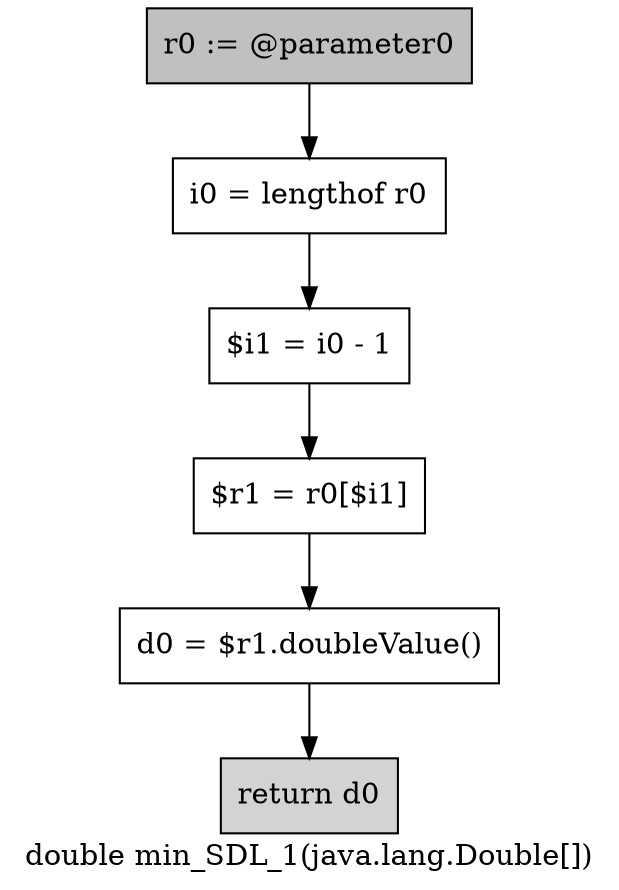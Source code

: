digraph "double min_SDL_1(java.lang.Double[])" {
    label="double min_SDL_1(java.lang.Double[])";
    node [shape=box];
    "0" [style=filled,fillcolor=gray,label="r0 := @parameter0",];
    "1" [label="i0 = lengthof r0",];
    "0"->"1";
    "2" [label="$i1 = i0 - 1",];
    "1"->"2";
    "3" [label="$r1 = r0[$i1]",];
    "2"->"3";
    "4" [label="d0 = $r1.doubleValue()",];
    "3"->"4";
    "5" [style=filled,fillcolor=lightgray,label="return d0",];
    "4"->"5";
}
